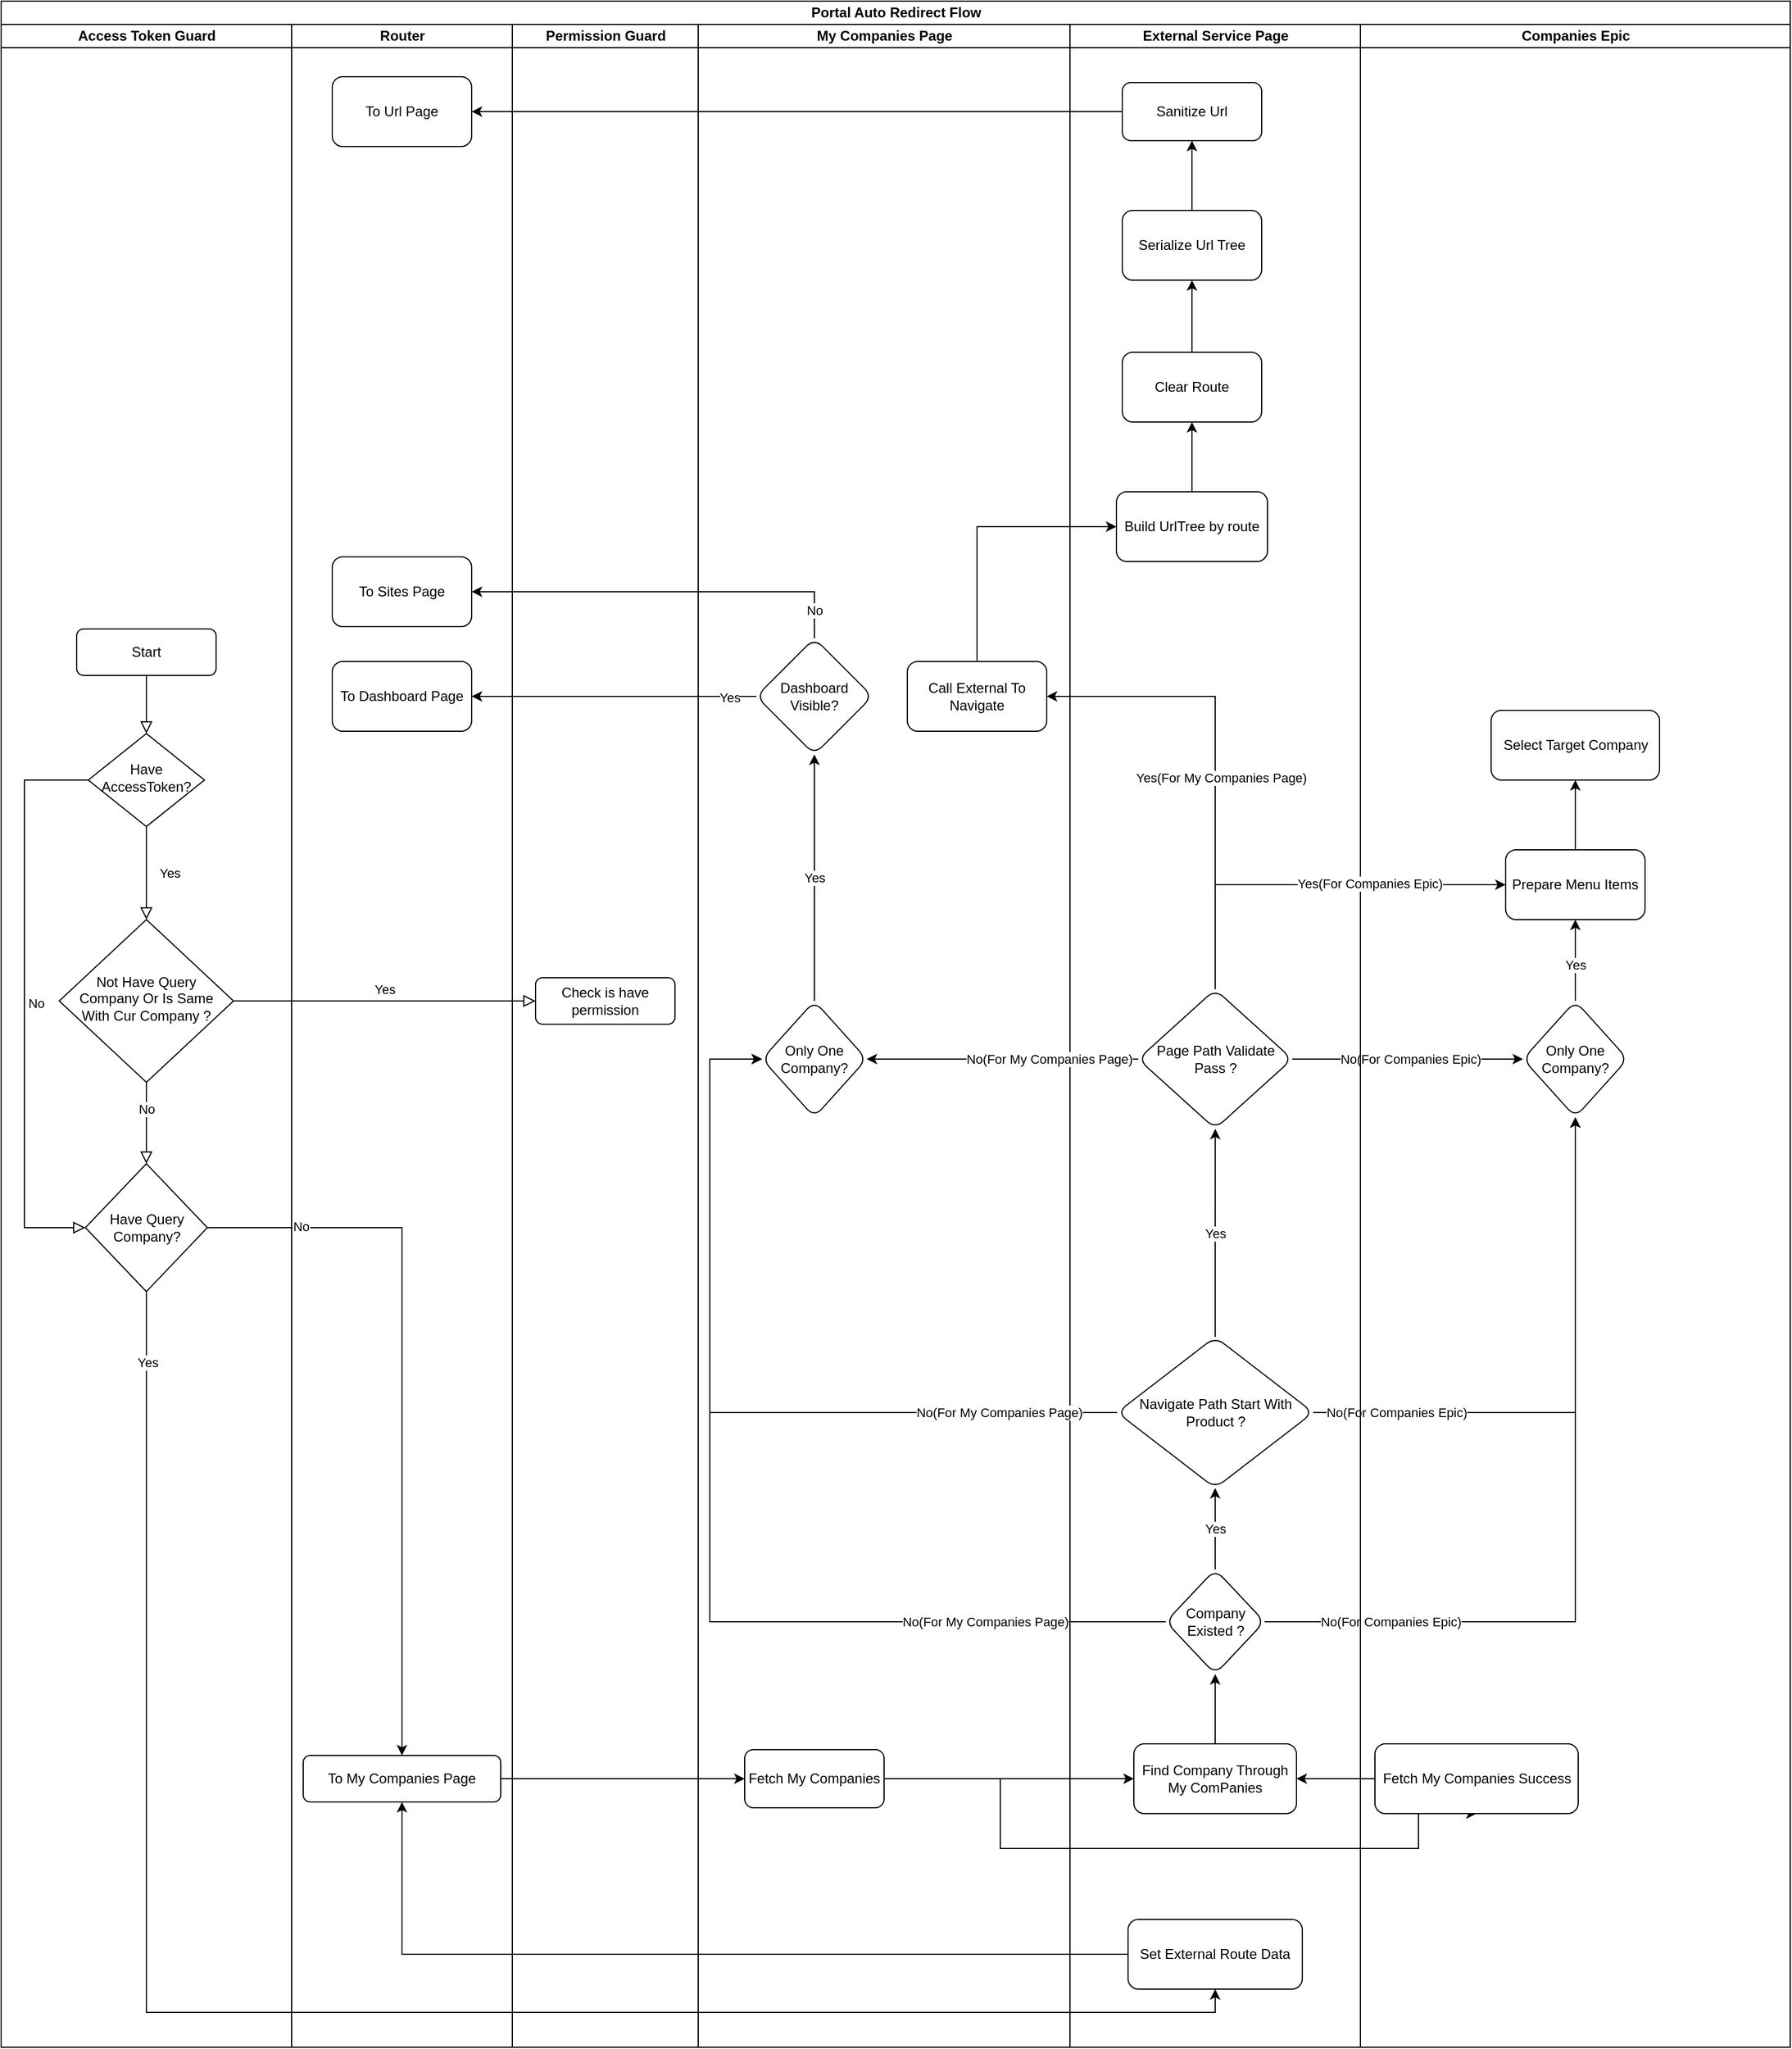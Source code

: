 <mxfile version="26.0.15">
  <diagram id="C5RBs43oDa-KdzZeNtuy" name="Page-1">
    <mxGraphModel dx="3549" dy="2009" grid="1" gridSize="10" guides="1" tooltips="1" connect="1" arrows="1" fold="1" page="1" pageScale="1" pageWidth="827" pageHeight="1169" math="0" shadow="0">
      <root>
        <mxCell id="WIyWlLk6GJQsqaUBKTNV-0" />
        <mxCell id="WIyWlLk6GJQsqaUBKTNV-1" parent="WIyWlLk6GJQsqaUBKTNV-0" />
        <mxCell id="zBtAvuP8c3fkPAvaUFku-0" value="Portal Auto Redirect Flow" style="swimlane;childLayout=stackLayout;resizeParent=1;resizeParentMax=0;startSize=20;html=1;" vertex="1" parent="WIyWlLk6GJQsqaUBKTNV-1">
          <mxGeometry x="120" y="20" width="1540" height="1760" as="geometry" />
        </mxCell>
        <mxCell id="zBtAvuP8c3fkPAvaUFku-1" value="Access Token Guard" style="swimlane;startSize=20;html=1;" vertex="1" parent="zBtAvuP8c3fkPAvaUFku-0">
          <mxGeometry y="20" width="250" height="1740" as="geometry" />
        </mxCell>
        <mxCell id="WIyWlLk6GJQsqaUBKTNV-6" value="Have AccessToken?" style="rhombus;whiteSpace=wrap;html=1;shadow=0;fontFamily=Helvetica;fontSize=12;align=center;strokeWidth=1;spacing=6;spacingTop=-4;" parent="zBtAvuP8c3fkPAvaUFku-1" vertex="1">
          <mxGeometry x="75" y="610" width="100" height="80" as="geometry" />
        </mxCell>
        <mxCell id="WIyWlLk6GJQsqaUBKTNV-3" value="Start" style="rounded=1;whiteSpace=wrap;html=1;fontSize=12;glass=0;strokeWidth=1;shadow=0;" parent="zBtAvuP8c3fkPAvaUFku-1" vertex="1">
          <mxGeometry x="65" y="520" width="120" height="40" as="geometry" />
        </mxCell>
        <mxCell id="WIyWlLk6GJQsqaUBKTNV-2" value="" style="rounded=0;html=1;jettySize=auto;orthogonalLoop=1;fontSize=11;endArrow=block;endFill=0;endSize=8;strokeWidth=1;shadow=0;labelBackgroundColor=none;edgeStyle=orthogonalEdgeStyle;" parent="zBtAvuP8c3fkPAvaUFku-1" source="WIyWlLk6GJQsqaUBKTNV-3" target="WIyWlLk6GJQsqaUBKTNV-6" edge="1">
          <mxGeometry relative="1" as="geometry" />
        </mxCell>
        <mxCell id="zBtAvuP8c3fkPAvaUFku-9" value="Have Query Company?" style="rhombus;whiteSpace=wrap;html=1;" vertex="1" parent="zBtAvuP8c3fkPAvaUFku-1">
          <mxGeometry x="72.5" y="980" width="105" height="110" as="geometry" />
        </mxCell>
        <mxCell id="WIyWlLk6GJQsqaUBKTNV-5" value="No" style="edgeStyle=orthogonalEdgeStyle;rounded=0;html=1;jettySize=auto;orthogonalLoop=1;fontSize=11;endArrow=block;endFill=0;endSize=8;strokeWidth=1;shadow=0;labelBackgroundColor=none;exitX=0;exitY=0.5;exitDx=0;exitDy=0;entryX=0;entryY=0.5;entryDx=0;entryDy=0;" parent="zBtAvuP8c3fkPAvaUFku-1" source="WIyWlLk6GJQsqaUBKTNV-6" target="zBtAvuP8c3fkPAvaUFku-9" edge="1">
          <mxGeometry y="10" relative="1" as="geometry">
            <mxPoint as="offset" />
            <Array as="points">
              <mxPoint x="20" y="650" />
              <mxPoint x="20" y="1035" />
            </Array>
          </mxGeometry>
        </mxCell>
        <mxCell id="WIyWlLk6GJQsqaUBKTNV-10" value="Not Have Query Company Or Is Same With Cur Company ?" style="rhombus;whiteSpace=wrap;html=1;shadow=0;fontFamily=Helvetica;fontSize=12;align=center;strokeWidth=1;spacing=6;spacingTop=-4;" parent="zBtAvuP8c3fkPAvaUFku-1" vertex="1">
          <mxGeometry x="50" y="770" width="150" height="140" as="geometry" />
        </mxCell>
        <mxCell id="WIyWlLk6GJQsqaUBKTNV-4" value="Yes" style="rounded=0;html=1;jettySize=auto;orthogonalLoop=1;fontSize=11;endArrow=block;endFill=0;endSize=8;strokeWidth=1;shadow=0;labelBackgroundColor=none;edgeStyle=orthogonalEdgeStyle;" parent="zBtAvuP8c3fkPAvaUFku-1" source="WIyWlLk6GJQsqaUBKTNV-6" target="WIyWlLk6GJQsqaUBKTNV-10" edge="1">
          <mxGeometry y="20" relative="1" as="geometry">
            <mxPoint as="offset" />
          </mxGeometry>
        </mxCell>
        <mxCell id="WIyWlLk6GJQsqaUBKTNV-8" value="" style="rounded=0;html=1;jettySize=auto;orthogonalLoop=1;fontSize=11;endArrow=block;endFill=0;endSize=8;strokeWidth=1;shadow=0;labelBackgroundColor=none;edgeStyle=orthogonalEdgeStyle;exitX=0.5;exitY=1;exitDx=0;exitDy=0;" parent="zBtAvuP8c3fkPAvaUFku-1" source="WIyWlLk6GJQsqaUBKTNV-10" target="zBtAvuP8c3fkPAvaUFku-9" edge="1">
          <mxGeometry x="0.333" y="20" relative="1" as="geometry">
            <mxPoint as="offset" />
            <mxPoint x="125" y="920" as="targetPoint" />
          </mxGeometry>
        </mxCell>
        <mxCell id="zBtAvuP8c3fkPAvaUFku-7" value="No" style="edgeLabel;html=1;align=center;verticalAlign=middle;resizable=0;points=[];" vertex="1" connectable="0" parent="WIyWlLk6GJQsqaUBKTNV-8">
          <mxGeometry x="-0.384" relative="1" as="geometry">
            <mxPoint y="1" as="offset" />
          </mxGeometry>
        </mxCell>
        <mxCell id="zBtAvuP8c3fkPAvaUFku-2" value="Router" style="swimlane;startSize=20;html=1;" vertex="1" parent="zBtAvuP8c3fkPAvaUFku-0">
          <mxGeometry x="250" y="20" width="190" height="1740" as="geometry" />
        </mxCell>
        <mxCell id="WIyWlLk6GJQsqaUBKTNV-7" value="To My Companies Page" style="rounded=1;whiteSpace=wrap;html=1;fontSize=12;glass=0;strokeWidth=1;shadow=0;" parent="zBtAvuP8c3fkPAvaUFku-2" vertex="1">
          <mxGeometry x="10" y="1489" width="170" height="40" as="geometry" />
        </mxCell>
        <mxCell id="zBtAvuP8c3fkPAvaUFku-41" value="To Dashboard Page" style="rounded=1;whiteSpace=wrap;html=1;" vertex="1" parent="zBtAvuP8c3fkPAvaUFku-2">
          <mxGeometry x="35" y="548" width="120" height="60" as="geometry" />
        </mxCell>
        <mxCell id="zBtAvuP8c3fkPAvaUFku-44" value="To Sites Page" style="rounded=1;whiteSpace=wrap;html=1;" vertex="1" parent="zBtAvuP8c3fkPAvaUFku-2">
          <mxGeometry x="35" y="458" width="120" height="60" as="geometry" />
        </mxCell>
        <mxCell id="zBtAvuP8c3fkPAvaUFku-53" value="To Url Page" style="rounded=1;whiteSpace=wrap;html=1;" vertex="1" parent="zBtAvuP8c3fkPAvaUFku-2">
          <mxGeometry x="35" y="45" width="120" height="60" as="geometry" />
        </mxCell>
        <mxCell id="zBtAvuP8c3fkPAvaUFku-3" value="Permission Guard" style="swimlane;startSize=20;html=1;" vertex="1" parent="zBtAvuP8c3fkPAvaUFku-0">
          <mxGeometry x="440" y="20" width="160" height="1740" as="geometry" />
        </mxCell>
        <mxCell id="WIyWlLk6GJQsqaUBKTNV-12" value="Check is have permission" style="rounded=1;whiteSpace=wrap;html=1;fontSize=12;glass=0;strokeWidth=1;shadow=0;" parent="zBtAvuP8c3fkPAvaUFku-3" vertex="1">
          <mxGeometry x="20" y="820" width="120" height="40" as="geometry" />
        </mxCell>
        <mxCell id="zBtAvuP8c3fkPAvaUFku-16" value="My Companies Page" style="swimlane;startSize=20;html=1;" vertex="1" parent="zBtAvuP8c3fkPAvaUFku-0">
          <mxGeometry x="600" y="20" width="320" height="1740" as="geometry" />
        </mxCell>
        <mxCell id="zBtAvuP8c3fkPAvaUFku-20" value="Fetch My Companies" style="rounded=1;whiteSpace=wrap;html=1;" vertex="1" parent="zBtAvuP8c3fkPAvaUFku-16">
          <mxGeometry x="40" y="1484" width="120" height="50" as="geometry" />
        </mxCell>
        <mxCell id="zBtAvuP8c3fkPAvaUFku-39" value="Yes" style="edgeStyle=orthogonalEdgeStyle;rounded=0;orthogonalLoop=1;jettySize=auto;html=1;exitX=0.5;exitY=0;exitDx=0;exitDy=0;entryX=0.5;entryY=1;entryDx=0;entryDy=0;" edge="1" parent="zBtAvuP8c3fkPAvaUFku-16" source="zBtAvuP8c3fkPAvaUFku-35" target="zBtAvuP8c3fkPAvaUFku-38">
          <mxGeometry relative="1" as="geometry" />
        </mxCell>
        <mxCell id="zBtAvuP8c3fkPAvaUFku-35" value="Only One Company?" style="rhombus;whiteSpace=wrap;html=1;rounded=1;" vertex="1" parent="zBtAvuP8c3fkPAvaUFku-16">
          <mxGeometry x="55" y="840" width="90" height="100" as="geometry" />
        </mxCell>
        <mxCell id="zBtAvuP8c3fkPAvaUFku-38" value="Dashboard Visible?" style="rhombus;whiteSpace=wrap;html=1;rounded=1;" vertex="1" parent="zBtAvuP8c3fkPAvaUFku-16">
          <mxGeometry x="50" y="528" width="100" height="100" as="geometry" />
        </mxCell>
        <mxCell id="zBtAvuP8c3fkPAvaUFku-87" value="Call External To Navigate" style="rounded=1;whiteSpace=wrap;html=1;" vertex="1" parent="zBtAvuP8c3fkPAvaUFku-16">
          <mxGeometry x="180" y="548" width="120" height="60" as="geometry" />
        </mxCell>
        <mxCell id="WIyWlLk6GJQsqaUBKTNV-9" value="Yes" style="edgeStyle=orthogonalEdgeStyle;rounded=0;html=1;jettySize=auto;orthogonalLoop=1;fontSize=11;endArrow=block;endFill=0;endSize=8;strokeWidth=1;shadow=0;labelBackgroundColor=none;" parent="zBtAvuP8c3fkPAvaUFku-0" source="WIyWlLk6GJQsqaUBKTNV-10" target="WIyWlLk6GJQsqaUBKTNV-12" edge="1">
          <mxGeometry y="10" relative="1" as="geometry">
            <mxPoint as="offset" />
          </mxGeometry>
        </mxCell>
        <mxCell id="zBtAvuP8c3fkPAvaUFku-13" style="edgeStyle=orthogonalEdgeStyle;rounded=0;orthogonalLoop=1;jettySize=auto;html=1;entryX=0.5;entryY=0;entryDx=0;entryDy=0;" edge="1" parent="zBtAvuP8c3fkPAvaUFku-0" source="zBtAvuP8c3fkPAvaUFku-9" target="WIyWlLk6GJQsqaUBKTNV-7">
          <mxGeometry relative="1" as="geometry">
            <mxPoint x="260" y="1055" as="targetPoint" />
          </mxGeometry>
        </mxCell>
        <mxCell id="zBtAvuP8c3fkPAvaUFku-14" value="No" style="edgeLabel;html=1;align=center;verticalAlign=middle;resizable=0;points=[];" vertex="1" connectable="0" parent="zBtAvuP8c3fkPAvaUFku-13">
          <mxGeometry x="-0.746" y="2" relative="1" as="geometry">
            <mxPoint x="1" y="1" as="offset" />
          </mxGeometry>
        </mxCell>
        <mxCell id="zBtAvuP8c3fkPAvaUFku-11" style="edgeStyle=orthogonalEdgeStyle;rounded=0;orthogonalLoop=1;jettySize=auto;html=1;exitX=0.5;exitY=1;exitDx=0;exitDy=0;entryX=0.5;entryY=1;entryDx=0;entryDy=0;" edge="1" parent="zBtAvuP8c3fkPAvaUFku-0" source="zBtAvuP8c3fkPAvaUFku-9" target="zBtAvuP8c3fkPAvaUFku-32">
          <mxGeometry relative="1" as="geometry">
            <mxPoint x="900" y="1270" as="targetPoint" />
          </mxGeometry>
        </mxCell>
        <mxCell id="zBtAvuP8c3fkPAvaUFku-33" value="Yes" style="edgeLabel;html=1;align=center;verticalAlign=middle;resizable=0;points=[];" vertex="1" connectable="0" parent="zBtAvuP8c3fkPAvaUFku-11">
          <mxGeometry x="-0.924" y="1" relative="1" as="geometry">
            <mxPoint y="1" as="offset" />
          </mxGeometry>
        </mxCell>
        <mxCell id="zBtAvuP8c3fkPAvaUFku-40" style="edgeStyle=orthogonalEdgeStyle;rounded=0;orthogonalLoop=1;jettySize=auto;html=1;exitX=0;exitY=0.5;exitDx=0;exitDy=0;entryX=1;entryY=0.5;entryDx=0;entryDy=0;" edge="1" parent="zBtAvuP8c3fkPAvaUFku-0" source="zBtAvuP8c3fkPAvaUFku-38" target="zBtAvuP8c3fkPAvaUFku-41">
          <mxGeometry relative="1" as="geometry">
            <mxPoint x="410" y="518" as="targetPoint" />
          </mxGeometry>
        </mxCell>
        <mxCell id="zBtAvuP8c3fkPAvaUFku-42" value="Yes" style="edgeLabel;html=1;align=center;verticalAlign=middle;resizable=0;points=[];" vertex="1" connectable="0" parent="zBtAvuP8c3fkPAvaUFku-40">
          <mxGeometry x="-0.812" y="1" relative="1" as="geometry">
            <mxPoint as="offset" />
          </mxGeometry>
        </mxCell>
        <mxCell id="zBtAvuP8c3fkPAvaUFku-43" style="edgeStyle=orthogonalEdgeStyle;rounded=0;orthogonalLoop=1;jettySize=auto;html=1;exitX=0.5;exitY=0;exitDx=0;exitDy=0;entryX=1;entryY=0.5;entryDx=0;entryDy=0;" edge="1" parent="zBtAvuP8c3fkPAvaUFku-0" source="zBtAvuP8c3fkPAvaUFku-38" target="zBtAvuP8c3fkPAvaUFku-44">
          <mxGeometry relative="1" as="geometry">
            <mxPoint x="430" y="408" as="targetPoint" />
          </mxGeometry>
        </mxCell>
        <mxCell id="zBtAvuP8c3fkPAvaUFku-45" value="No" style="edgeLabel;html=1;align=center;verticalAlign=middle;resizable=0;points=[];" vertex="1" connectable="0" parent="zBtAvuP8c3fkPAvaUFku-43">
          <mxGeometry x="-0.855" relative="1" as="geometry">
            <mxPoint as="offset" />
          </mxGeometry>
        </mxCell>
        <mxCell id="zBtAvuP8c3fkPAvaUFku-23" value="External Service Page" style="swimlane;startSize=20;html=1;" vertex="1" parent="zBtAvuP8c3fkPAvaUFku-0">
          <mxGeometry x="920" y="20" width="250" height="1740" as="geometry" />
        </mxCell>
        <mxCell id="zBtAvuP8c3fkPAvaUFku-48" value="" style="edgeStyle=orthogonalEdgeStyle;rounded=0;orthogonalLoop=1;jettySize=auto;html=1;" edge="1" parent="zBtAvuP8c3fkPAvaUFku-23" source="zBtAvuP8c3fkPAvaUFku-28" target="zBtAvuP8c3fkPAvaUFku-47">
          <mxGeometry relative="1" as="geometry" />
        </mxCell>
        <mxCell id="zBtAvuP8c3fkPAvaUFku-28" value="Build UrlTree by route" style="rounded=1;whiteSpace=wrap;html=1;" vertex="1" parent="zBtAvuP8c3fkPAvaUFku-23">
          <mxGeometry x="40" y="402" width="130" height="60" as="geometry" />
        </mxCell>
        <mxCell id="zBtAvuP8c3fkPAvaUFku-32" value="Set External Route Data" style="rounded=1;whiteSpace=wrap;html=1;" vertex="1" parent="zBtAvuP8c3fkPAvaUFku-23">
          <mxGeometry x="50" y="1630" width="150" height="60" as="geometry" />
        </mxCell>
        <mxCell id="zBtAvuP8c3fkPAvaUFku-51" value="" style="edgeStyle=orthogonalEdgeStyle;rounded=0;orthogonalLoop=1;jettySize=auto;html=1;" edge="1" parent="zBtAvuP8c3fkPAvaUFku-23" source="zBtAvuP8c3fkPAvaUFku-46" target="zBtAvuP8c3fkPAvaUFku-50">
          <mxGeometry relative="1" as="geometry" />
        </mxCell>
        <mxCell id="zBtAvuP8c3fkPAvaUFku-46" value="Serialize Url Tree" style="rounded=1;whiteSpace=wrap;html=1;" vertex="1" parent="zBtAvuP8c3fkPAvaUFku-23">
          <mxGeometry x="45" y="160" width="120" height="60" as="geometry" />
        </mxCell>
        <mxCell id="zBtAvuP8c3fkPAvaUFku-49" style="edgeStyle=orthogonalEdgeStyle;rounded=0;orthogonalLoop=1;jettySize=auto;html=1;exitX=0.5;exitY=0;exitDx=0;exitDy=0;entryX=0.5;entryY=1;entryDx=0;entryDy=0;" edge="1" parent="zBtAvuP8c3fkPAvaUFku-23" source="zBtAvuP8c3fkPAvaUFku-47" target="zBtAvuP8c3fkPAvaUFku-46">
          <mxGeometry relative="1" as="geometry" />
        </mxCell>
        <mxCell id="zBtAvuP8c3fkPAvaUFku-47" value="Clear Route" style="whiteSpace=wrap;html=1;rounded=1;" vertex="1" parent="zBtAvuP8c3fkPAvaUFku-23">
          <mxGeometry x="45" y="282" width="120" height="60" as="geometry" />
        </mxCell>
        <mxCell id="zBtAvuP8c3fkPAvaUFku-50" value="Sanitize Url" style="whiteSpace=wrap;html=1;rounded=1;" vertex="1" parent="zBtAvuP8c3fkPAvaUFku-23">
          <mxGeometry x="45" y="50" width="120" height="50" as="geometry" />
        </mxCell>
        <mxCell id="zBtAvuP8c3fkPAvaUFku-69" value="" style="edgeStyle=orthogonalEdgeStyle;rounded=0;orthogonalLoop=1;jettySize=auto;html=1;" edge="1" parent="zBtAvuP8c3fkPAvaUFku-23" source="zBtAvuP8c3fkPAvaUFku-64" target="zBtAvuP8c3fkPAvaUFku-68">
          <mxGeometry relative="1" as="geometry" />
        </mxCell>
        <mxCell id="zBtAvuP8c3fkPAvaUFku-64" value="Find Company Through My ComPanies" style="rounded=1;whiteSpace=wrap;html=1;" vertex="1" parent="zBtAvuP8c3fkPAvaUFku-23">
          <mxGeometry x="55" y="1479" width="140" height="60" as="geometry" />
        </mxCell>
        <mxCell id="zBtAvuP8c3fkPAvaUFku-74" value="Yes" style="edgeStyle=orthogonalEdgeStyle;rounded=0;orthogonalLoop=1;jettySize=auto;html=1;" edge="1" parent="zBtAvuP8c3fkPAvaUFku-23" source="zBtAvuP8c3fkPAvaUFku-68" target="zBtAvuP8c3fkPAvaUFku-73">
          <mxGeometry relative="1" as="geometry" />
        </mxCell>
        <mxCell id="zBtAvuP8c3fkPAvaUFku-68" value="Company Existed ?" style="rhombus;whiteSpace=wrap;html=1;rounded=1;" vertex="1" parent="zBtAvuP8c3fkPAvaUFku-23">
          <mxGeometry x="82.5" y="1329" width="85" height="90" as="geometry" />
        </mxCell>
        <mxCell id="zBtAvuP8c3fkPAvaUFku-76" value="Yes" style="edgeStyle=orthogonalEdgeStyle;rounded=0;orthogonalLoop=1;jettySize=auto;html=1;" edge="1" parent="zBtAvuP8c3fkPAvaUFku-23" source="zBtAvuP8c3fkPAvaUFku-73" target="zBtAvuP8c3fkPAvaUFku-75">
          <mxGeometry relative="1" as="geometry" />
        </mxCell>
        <mxCell id="zBtAvuP8c3fkPAvaUFku-73" value="Navigate Path Start With Product ?" style="rhombus;whiteSpace=wrap;html=1;rounded=1;" vertex="1" parent="zBtAvuP8c3fkPAvaUFku-23">
          <mxGeometry x="40.63" y="1129" width="168.75" height="130" as="geometry" />
        </mxCell>
        <mxCell id="zBtAvuP8c3fkPAvaUFku-75" value="Page Path Validate Pass ?" style="rhombus;whiteSpace=wrap;html=1;rounded=1;" vertex="1" parent="zBtAvuP8c3fkPAvaUFku-23">
          <mxGeometry x="58.75" y="830" width="132.51" height="120" as="geometry" />
        </mxCell>
        <mxCell id="zBtAvuP8c3fkPAvaUFku-52" style="edgeStyle=orthogonalEdgeStyle;rounded=0;orthogonalLoop=1;jettySize=auto;html=1;exitX=0;exitY=0.5;exitDx=0;exitDy=0;entryX=1;entryY=0.5;entryDx=0;entryDy=0;" edge="1" parent="zBtAvuP8c3fkPAvaUFku-0" source="zBtAvuP8c3fkPAvaUFku-50" target="zBtAvuP8c3fkPAvaUFku-53">
          <mxGeometry relative="1" as="geometry">
            <mxPoint x="430" y="388" as="targetPoint" />
          </mxGeometry>
        </mxCell>
        <mxCell id="zBtAvuP8c3fkPAvaUFku-70" style="edgeStyle=orthogonalEdgeStyle;rounded=0;orthogonalLoop=1;jettySize=auto;html=1;exitX=0;exitY=0.5;exitDx=0;exitDy=0;entryX=0;entryY=0.5;entryDx=0;entryDy=0;" edge="1" parent="zBtAvuP8c3fkPAvaUFku-0" source="zBtAvuP8c3fkPAvaUFku-68" target="zBtAvuP8c3fkPAvaUFku-35">
          <mxGeometry relative="1" as="geometry">
            <Array as="points">
              <mxPoint x="610" y="1394" />
              <mxPoint x="610" y="910" />
            </Array>
          </mxGeometry>
        </mxCell>
        <mxCell id="zBtAvuP8c3fkPAvaUFku-71" value="No(For My Companies Page)" style="edgeLabel;html=1;align=center;verticalAlign=middle;resizable=0;points=[];" vertex="1" connectable="0" parent="zBtAvuP8c3fkPAvaUFku-70">
          <mxGeometry x="-0.888" relative="1" as="geometry">
            <mxPoint x="-104" as="offset" />
          </mxGeometry>
        </mxCell>
        <mxCell id="zBtAvuP8c3fkPAvaUFku-77" style="edgeStyle=orthogonalEdgeStyle;rounded=0;orthogonalLoop=1;jettySize=auto;html=1;exitX=0;exitY=0.5;exitDx=0;exitDy=0;entryX=0;entryY=0.5;entryDx=0;entryDy=0;" edge="1" parent="zBtAvuP8c3fkPAvaUFku-0" source="zBtAvuP8c3fkPAvaUFku-73" target="zBtAvuP8c3fkPAvaUFku-35">
          <mxGeometry relative="1" as="geometry">
            <Array as="points">
              <mxPoint x="610" y="1214" />
              <mxPoint x="610" y="910" />
            </Array>
          </mxGeometry>
        </mxCell>
        <mxCell id="zBtAvuP8c3fkPAvaUFku-78" value="No(For My Companies Page)" style="edgeLabel;html=1;align=center;verticalAlign=middle;resizable=0;points=[];" vertex="1" connectable="0" parent="zBtAvuP8c3fkPAvaUFku-77">
          <mxGeometry x="-0.874" relative="1" as="geometry">
            <mxPoint x="-58" as="offset" />
          </mxGeometry>
        </mxCell>
        <mxCell id="zBtAvuP8c3fkPAvaUFku-85" style="edgeStyle=orthogonalEdgeStyle;rounded=0;orthogonalLoop=1;jettySize=auto;html=1;exitX=0;exitY=0.5;exitDx=0;exitDy=0;entryX=1;entryY=0.5;entryDx=0;entryDy=0;" edge="1" parent="zBtAvuP8c3fkPAvaUFku-0" source="zBtAvuP8c3fkPAvaUFku-75" target="zBtAvuP8c3fkPAvaUFku-35">
          <mxGeometry relative="1" as="geometry">
            <Array as="points">
              <mxPoint x="920" y="910" />
              <mxPoint x="920" y="910" />
            </Array>
          </mxGeometry>
        </mxCell>
        <mxCell id="zBtAvuP8c3fkPAvaUFku-86" value="No(For My Companies Page)" style="edgeLabel;html=1;align=center;verticalAlign=middle;resizable=0;points=[];" vertex="1" connectable="0" parent="zBtAvuP8c3fkPAvaUFku-85">
          <mxGeometry x="-0.911" relative="1" as="geometry">
            <mxPoint x="-67" as="offset" />
          </mxGeometry>
        </mxCell>
        <mxCell id="zBtAvuP8c3fkPAvaUFku-88" style="edgeStyle=orthogonalEdgeStyle;rounded=0;orthogonalLoop=1;jettySize=auto;html=1;exitX=0.5;exitY=0;exitDx=0;exitDy=0;entryX=1;entryY=0.5;entryDx=0;entryDy=0;" edge="1" parent="zBtAvuP8c3fkPAvaUFku-0" source="zBtAvuP8c3fkPAvaUFku-75" target="zBtAvuP8c3fkPAvaUFku-87">
          <mxGeometry relative="1" as="geometry" />
        </mxCell>
        <mxCell id="zBtAvuP8c3fkPAvaUFku-89" value="Yes(For My Companies Page)" style="edgeLabel;html=1;align=center;verticalAlign=middle;resizable=0;points=[];" vertex="1" connectable="0" parent="zBtAvuP8c3fkPAvaUFku-88">
          <mxGeometry x="-0.694" y="2" relative="1" as="geometry">
            <mxPoint x="7" y="-122" as="offset" />
          </mxGeometry>
        </mxCell>
        <mxCell id="zBtAvuP8c3fkPAvaUFku-90" style="edgeStyle=orthogonalEdgeStyle;rounded=0;orthogonalLoop=1;jettySize=auto;html=1;exitX=0.5;exitY=0;exitDx=0;exitDy=0;entryX=0;entryY=0.5;entryDx=0;entryDy=0;" edge="1" parent="zBtAvuP8c3fkPAvaUFku-0" source="zBtAvuP8c3fkPAvaUFku-87" target="zBtAvuP8c3fkPAvaUFku-28">
          <mxGeometry relative="1" as="geometry" />
        </mxCell>
        <mxCell id="zBtAvuP8c3fkPAvaUFku-93" style="edgeStyle=orthogonalEdgeStyle;rounded=0;orthogonalLoop=1;jettySize=auto;html=1;exitX=1;exitY=0.5;exitDx=0;exitDy=0;entryX=0.5;entryY=1;entryDx=0;entryDy=0;" edge="1" parent="zBtAvuP8c3fkPAvaUFku-0" source="zBtAvuP8c3fkPAvaUFku-68" target="zBtAvuP8c3fkPAvaUFku-91">
          <mxGeometry relative="1" as="geometry" />
        </mxCell>
        <mxCell id="zBtAvuP8c3fkPAvaUFku-94" value="No(For Companies Epic)" style="edgeLabel;html=1;align=center;verticalAlign=middle;resizable=0;points=[];" vertex="1" connectable="0" parent="zBtAvuP8c3fkPAvaUFku-93">
          <mxGeometry x="-0.773" relative="1" as="geometry">
            <mxPoint x="29" as="offset" />
          </mxGeometry>
        </mxCell>
        <mxCell id="zBtAvuP8c3fkPAvaUFku-95" style="edgeStyle=orthogonalEdgeStyle;rounded=0;orthogonalLoop=1;jettySize=auto;html=1;exitX=1;exitY=0.5;exitDx=0;exitDy=0;entryX=0.5;entryY=1;entryDx=0;entryDy=0;" edge="1" parent="zBtAvuP8c3fkPAvaUFku-0" source="zBtAvuP8c3fkPAvaUFku-73" target="zBtAvuP8c3fkPAvaUFku-91">
          <mxGeometry relative="1" as="geometry" />
        </mxCell>
        <mxCell id="zBtAvuP8c3fkPAvaUFku-96" value="No(For Companies Epic)" style="edgeLabel;html=1;align=center;verticalAlign=middle;resizable=0;points=[];" vertex="1" connectable="0" parent="zBtAvuP8c3fkPAvaUFku-95">
          <mxGeometry x="-0.854" relative="1" as="geometry">
            <mxPoint x="36" as="offset" />
          </mxGeometry>
        </mxCell>
        <mxCell id="zBtAvuP8c3fkPAvaUFku-97" style="edgeStyle=orthogonalEdgeStyle;rounded=0;orthogonalLoop=1;jettySize=auto;html=1;exitX=1;exitY=0.5;exitDx=0;exitDy=0;" edge="1" parent="zBtAvuP8c3fkPAvaUFku-0" source="zBtAvuP8c3fkPAvaUFku-75" target="zBtAvuP8c3fkPAvaUFku-91">
          <mxGeometry relative="1" as="geometry" />
        </mxCell>
        <mxCell id="zBtAvuP8c3fkPAvaUFku-98" value="No(For Companies Epic)" style="edgeLabel;html=1;align=center;verticalAlign=middle;resizable=0;points=[];" vertex="1" connectable="0" parent="zBtAvuP8c3fkPAvaUFku-97">
          <mxGeometry x="-0.154" y="1" relative="1" as="geometry">
            <mxPoint x="17" y="1" as="offset" />
          </mxGeometry>
        </mxCell>
        <mxCell id="zBtAvuP8c3fkPAvaUFku-18" style="edgeStyle=orthogonalEdgeStyle;rounded=0;orthogonalLoop=1;jettySize=auto;html=1;entryX=0;entryY=0.5;entryDx=0;entryDy=0;" edge="1" parent="zBtAvuP8c3fkPAvaUFku-0" source="WIyWlLk6GJQsqaUBKTNV-7" target="zBtAvuP8c3fkPAvaUFku-20">
          <mxGeometry relative="1" as="geometry">
            <mxPoint x="640" y="1141" as="targetPoint" />
          </mxGeometry>
        </mxCell>
        <mxCell id="zBtAvuP8c3fkPAvaUFku-37" style="edgeStyle=orthogonalEdgeStyle;rounded=0;orthogonalLoop=1;jettySize=auto;html=1;exitX=0;exitY=0.5;exitDx=0;exitDy=0;entryX=0.5;entryY=1;entryDx=0;entryDy=0;" edge="1" parent="zBtAvuP8c3fkPAvaUFku-0" source="zBtAvuP8c3fkPAvaUFku-32" target="WIyWlLk6GJQsqaUBKTNV-7">
          <mxGeometry relative="1" as="geometry" />
        </mxCell>
        <mxCell id="zBtAvuP8c3fkPAvaUFku-63" style="edgeStyle=orthogonalEdgeStyle;rounded=0;orthogonalLoop=1;jettySize=auto;html=1;exitX=1;exitY=0.5;exitDx=0;exitDy=0;entryX=0;entryY=0.5;entryDx=0;entryDy=0;" edge="1" parent="zBtAvuP8c3fkPAvaUFku-0" source="zBtAvuP8c3fkPAvaUFku-20" target="zBtAvuP8c3fkPAvaUFku-64">
          <mxGeometry relative="1" as="geometry">
            <mxPoint x="820" y="1529" as="targetPoint" />
          </mxGeometry>
        </mxCell>
        <mxCell id="zBtAvuP8c3fkPAvaUFku-80" style="edgeStyle=orthogonalEdgeStyle;rounded=0;orthogonalLoop=1;jettySize=auto;html=1;exitX=1;exitY=0.5;exitDx=0;exitDy=0;entryX=0.5;entryY=1;entryDx=0;entryDy=0;" edge="1" parent="zBtAvuP8c3fkPAvaUFku-0" source="zBtAvuP8c3fkPAvaUFku-20" target="zBtAvuP8c3fkPAvaUFku-81">
          <mxGeometry relative="1" as="geometry">
            <mxPoint x="1100" y="1559.0" as="targetPoint" />
            <Array as="points">
              <mxPoint x="860" y="1529" />
              <mxPoint x="860" y="1589" />
              <mxPoint x="1220" y="1589" />
            </Array>
          </mxGeometry>
        </mxCell>
        <mxCell id="zBtAvuP8c3fkPAvaUFku-82" style="edgeStyle=orthogonalEdgeStyle;rounded=0;orthogonalLoop=1;jettySize=auto;html=1;exitX=0;exitY=0.5;exitDx=0;exitDy=0;entryX=1;entryY=0.5;entryDx=0;entryDy=0;" edge="1" parent="zBtAvuP8c3fkPAvaUFku-0" source="zBtAvuP8c3fkPAvaUFku-81" target="zBtAvuP8c3fkPAvaUFku-64">
          <mxGeometry relative="1" as="geometry">
            <mxPoint x="1012.5" y="1529.0" as="sourcePoint" />
          </mxGeometry>
        </mxCell>
        <mxCell id="zBtAvuP8c3fkPAvaUFku-54" value="Companies Epic" style="swimlane;startSize=20;html=1;" vertex="1" parent="zBtAvuP8c3fkPAvaUFku-0">
          <mxGeometry x="1170" y="20" width="370" height="1740" as="geometry" />
        </mxCell>
        <mxCell id="zBtAvuP8c3fkPAvaUFku-81" value="Fetch My Companies Success" style="rounded=1;whiteSpace=wrap;html=1;" vertex="1" parent="zBtAvuP8c3fkPAvaUFku-54">
          <mxGeometry x="12.5" y="1479" width="175" height="60" as="geometry" />
        </mxCell>
        <mxCell id="zBtAvuP8c3fkPAvaUFku-100" value="" style="edgeStyle=orthogonalEdgeStyle;rounded=0;orthogonalLoop=1;jettySize=auto;html=1;" edge="1" parent="zBtAvuP8c3fkPAvaUFku-54" source="zBtAvuP8c3fkPAvaUFku-91" target="zBtAvuP8c3fkPAvaUFku-99">
          <mxGeometry relative="1" as="geometry" />
        </mxCell>
        <mxCell id="zBtAvuP8c3fkPAvaUFku-101" value="Yes" style="edgeLabel;html=1;align=center;verticalAlign=middle;resizable=0;points=[];" vertex="1" connectable="0" parent="zBtAvuP8c3fkPAvaUFku-100">
          <mxGeometry x="-0.083" relative="1" as="geometry">
            <mxPoint y="1" as="offset" />
          </mxGeometry>
        </mxCell>
        <mxCell id="zBtAvuP8c3fkPAvaUFku-91" value="Only One Company?" style="rhombus;whiteSpace=wrap;html=1;rounded=1;" vertex="1" parent="zBtAvuP8c3fkPAvaUFku-54">
          <mxGeometry x="140" y="840" width="90" height="100" as="geometry" />
        </mxCell>
        <mxCell id="zBtAvuP8c3fkPAvaUFku-106" value="" style="edgeStyle=orthogonalEdgeStyle;rounded=0;orthogonalLoop=1;jettySize=auto;html=1;" edge="1" parent="zBtAvuP8c3fkPAvaUFku-54" source="zBtAvuP8c3fkPAvaUFku-99" target="zBtAvuP8c3fkPAvaUFku-105">
          <mxGeometry relative="1" as="geometry" />
        </mxCell>
        <mxCell id="zBtAvuP8c3fkPAvaUFku-99" value="Prepare Menu Items" style="whiteSpace=wrap;html=1;rounded=1;" vertex="1" parent="zBtAvuP8c3fkPAvaUFku-54">
          <mxGeometry x="125" y="710" width="120" height="60" as="geometry" />
        </mxCell>
        <mxCell id="zBtAvuP8c3fkPAvaUFku-105" value="Select Target Company" style="whiteSpace=wrap;html=1;rounded=1;" vertex="1" parent="zBtAvuP8c3fkPAvaUFku-54">
          <mxGeometry x="112.5" y="590" width="145" height="60" as="geometry" />
        </mxCell>
        <mxCell id="zBtAvuP8c3fkPAvaUFku-102" style="edgeStyle=orthogonalEdgeStyle;rounded=0;orthogonalLoop=1;jettySize=auto;html=1;exitX=0.5;exitY=0;exitDx=0;exitDy=0;entryX=0;entryY=0.5;entryDx=0;entryDy=0;" edge="1" parent="zBtAvuP8c3fkPAvaUFku-0" source="zBtAvuP8c3fkPAvaUFku-75" target="zBtAvuP8c3fkPAvaUFku-99">
          <mxGeometry relative="1" as="geometry" />
        </mxCell>
        <mxCell id="zBtAvuP8c3fkPAvaUFku-103" value="Yes(For Companies Epic)" style="edgeLabel;html=1;align=center;verticalAlign=middle;resizable=0;points=[];" vertex="1" connectable="0" parent="zBtAvuP8c3fkPAvaUFku-102">
          <mxGeometry x="0.311" y="1" relative="1" as="geometry">
            <mxPoint as="offset" />
          </mxGeometry>
        </mxCell>
      </root>
    </mxGraphModel>
  </diagram>
</mxfile>
